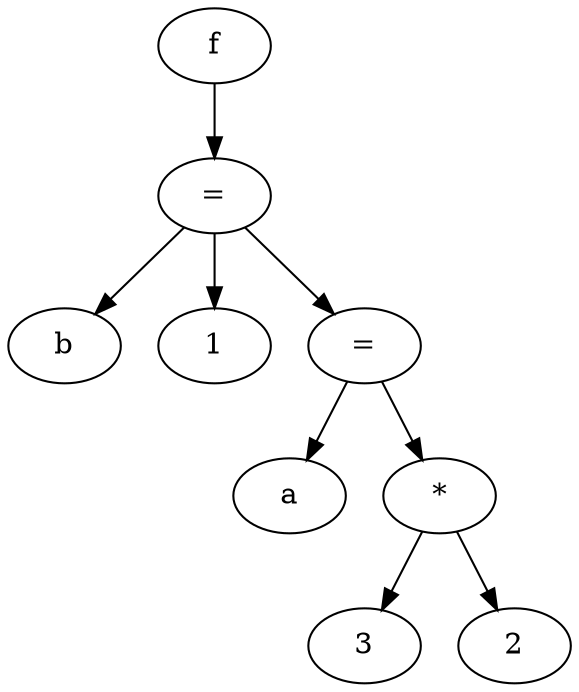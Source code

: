 digraph grafo {
  105553149542400 [ label="f" ];
  105553149542400 -> 105553149493248;
  105553149493248 [ label="=" ];
  105553149493248 -> 105553149493296;
  105553149493296 [ label="b" ];
  105553149493248 -> 105553149542592;
  105553149542592 [ label="1" ];
  105553149493248 -> 105553149493488;
  105553149493488 [ label="=" ];
  105553149493488 -> 105553149493536;
  105553149493536 [ label="a" ];
  105553149493488 -> 105553149493440;
  105553149493440 [ label="*" ];
  105553149493440 -> 105553149493344;
  105553149493344 [ label="3" ];
  105553149493440 -> 105553149493392;
  105553149493392 [ label="2" ];
}
